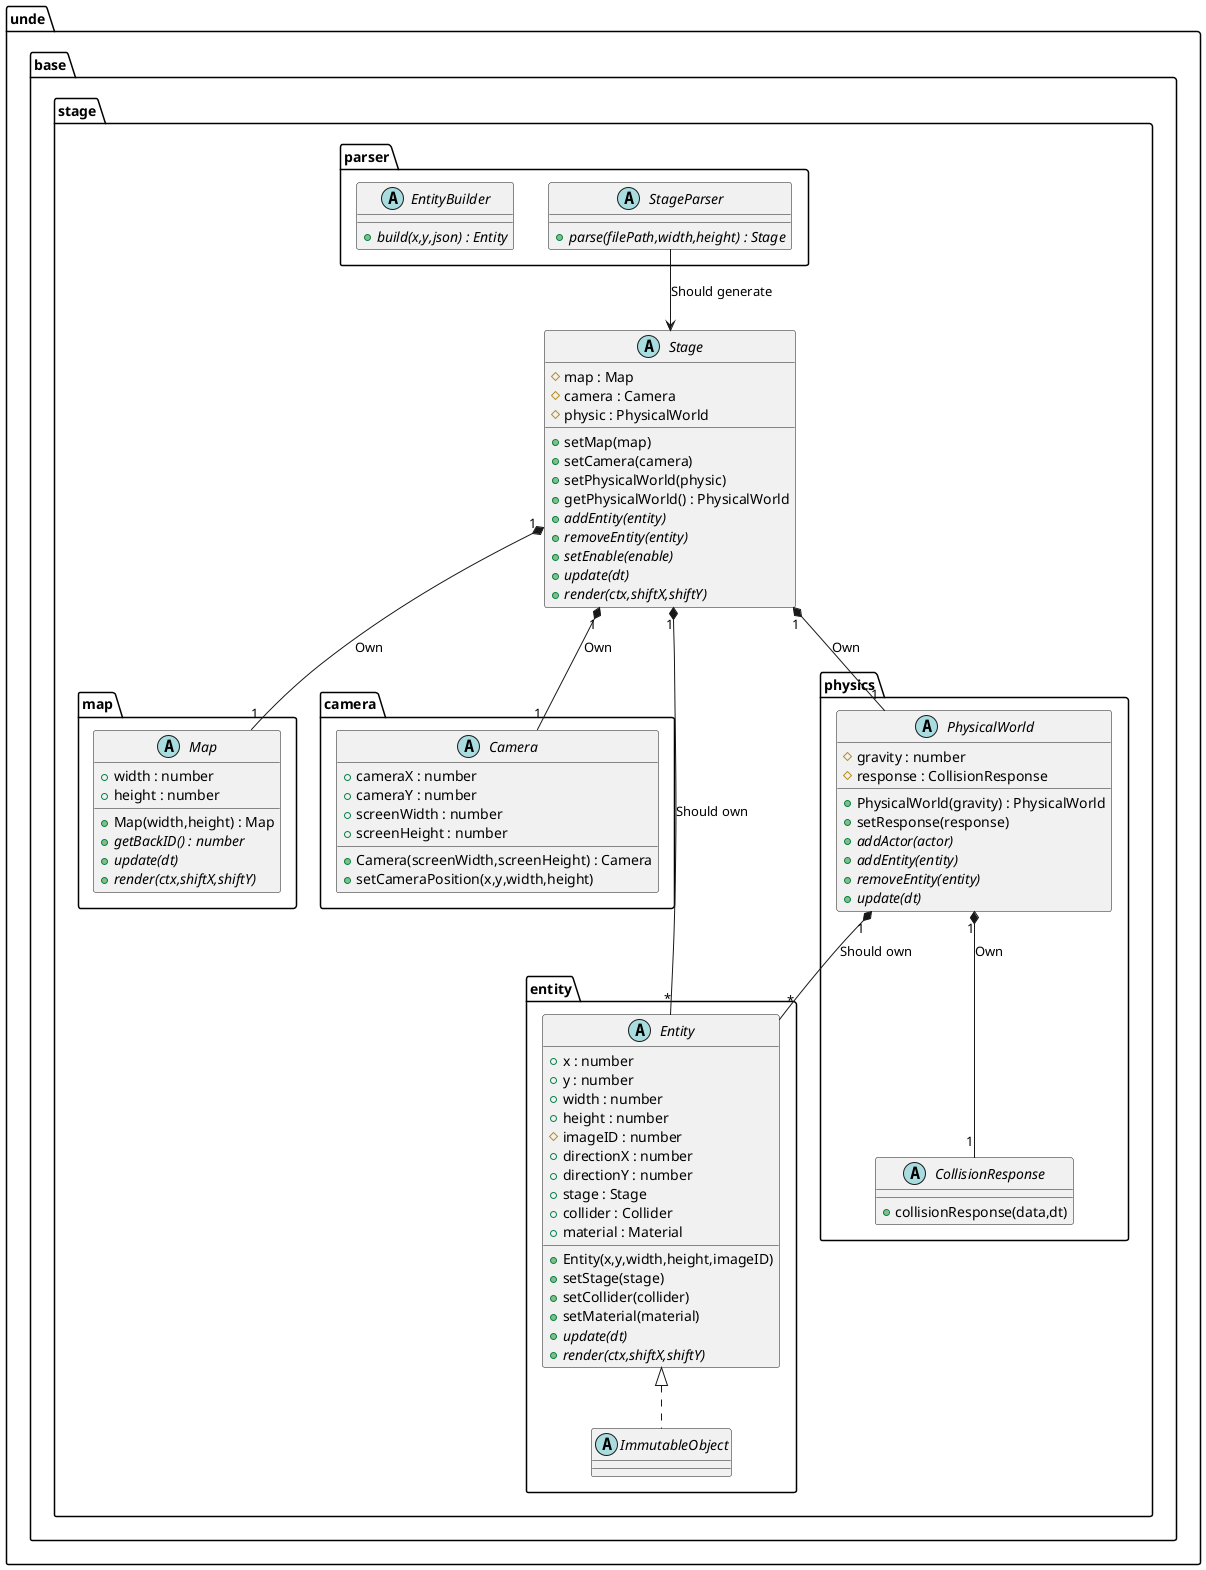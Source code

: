 @startuml StageBase

package unde {
    package base {
        package stage {
            abstract Stage {
                #map : Map
                #camera : Camera
                #physic : PhysicalWorld
                +setMap(map)
                +setCamera(camera)
                +setPhysicalWorld(physic)
                +getPhysicalWorld() : PhysicalWorld
                {abstract} +addEntity(entity)
                {abstract} +removeEntity(entity)
                {abstract} +setEnable(enable)
                {abstract} +update(dt)
                {abstract} +render(ctx,shiftX,shiftY)
            }
            package parser {
                abstract StageParser {
                    {abstract} +parse(filePath,width,height) : Stage
                }
                abstract EntityBuilder {
                    {abstract} +build(x,y,json) : Entity
                }
            }
            package map {
                abstract Map {
                    +Map(width,height) : Map
                    +width : number
                    +height : number
                    {abstract} +getBackID() : number
                    {abstract} +update(dt)
                    {abstract} +render(ctx,shiftX,shiftY)
                }
            }
            package camera {
                abstract Camera {
                    +Camera(screenWidth,screenHeight) : Camera
                    +cameraX : number
                    +cameraY : number
                    +screenWidth : number
                    +screenHeight : number
                    +setCameraPosition(x,y,width,height)
                }
            }
            package entity {
                abstract Entity {
                    +Entity(x,y,width,height,imageID)
                    +x : number
                    +y : number
                    +width : number
                    +height : number
                    #imageID : number
                    +directionX : number
                    +directionY : number
                    +stage : Stage
                    +collider : Collider
                    +material : Material
                    +setStage(stage)
                    +setCollider(collider)
                    +setMaterial(material)
                    {abstract} +update(dt)
                    {abstract} +render(ctx,shiftX,shiftY)
                }
                abstract ImmutableObject
            }
            package physics {
                abstract PhysicalWorld {
                    +PhysicalWorld(gravity) : PhysicalWorld
                    #gravity : number
                    #response : CollisionResponse
                    +setResponse(response)
                    {abstract} +addActor(actor)
                    {abstract} +addEntity(entity)
                    {abstract} +removeEntity(entity)
                    {abstract} +update(dt)
                }
                abstract CollisionResponse {
                    +collisionResponse(data,dt)
                }
            }
        }
    }
}

StageParser --> Stage : Should generate
Stage "1" *-- "1" Map : Own
Stage "1" *-- "1" Camera : Own
Stage "1" *-- "1" PhysicalWorld : Own
Stage "1" *-- "*" Entity : Should own
PhysicalWorld "1"*--"*" Entity : Should own
PhysicalWorld "1"*--"1" CollisionResponse : Own

Entity <|.. ImmutableObject

@enduml
